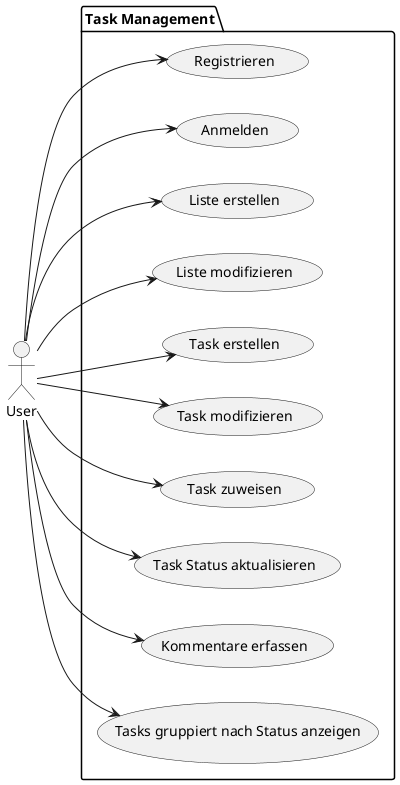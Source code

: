 @startuml

actor User

package "Task Management" {
  usecase "Registrieren" as UC_Register
  usecase "Anmelden" as UC_Login
  usecase "Liste erstellen" as UC_CreateList
  usecase "Liste modifizieren" as UC_ModifyList
  usecase "Task erstellen" as UC_CreateTask
  usecase "Task modifizieren" as UC_ModifyTask
  usecase "Task zuweisen" as UC_AssignTask
  usecase "Task Status aktualisieren" as UC_UpdateTaskStatus
  usecase "Kommentare erfassen" as UC_AddComment
  usecase "Tasks gruppiert nach Status anzeigen" as UC_ViewTasksByStatus
}

left to right direction

User --> UC_Register
User --> UC_Login
User --> UC_CreateList
User --> UC_ModifyList
User --> UC_CreateTask
User --> UC_ModifyTask
User --> UC_AssignTask
User --> UC_UpdateTaskStatus
User --> UC_AddComment
User --> UC_ViewTasksByStatus

@enduml